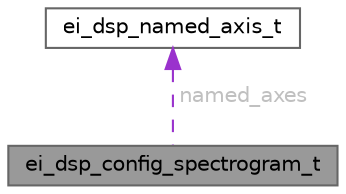 digraph "ei_dsp_config_spectrogram_t"
{
 // LATEX_PDF_SIZE
  bgcolor="transparent";
  edge [fontname=Helvetica,fontsize=10,labelfontname=Helvetica,labelfontsize=10];
  node [fontname=Helvetica,fontsize=10,shape=box,height=0.2,width=0.4];
  Node1 [id="Node000001",label="ei_dsp_config_spectrogram_t",height=0.2,width=0.4,color="gray40", fillcolor="grey60", style="filled", fontcolor="black",tooltip=" "];
  Node2 -> Node1 [id="edge2_Node000001_Node000002",dir="back",color="darkorchid3",style="dashed",tooltip=" ",label=" named_axes",fontcolor="grey" ];
  Node2 [id="Node000002",label="ei_dsp_named_axis_t",height=0.2,width=0.4,color="gray40", fillcolor="white", style="filled",URL="$structei__dsp__named__axis__t.html",tooltip=" "];
}
